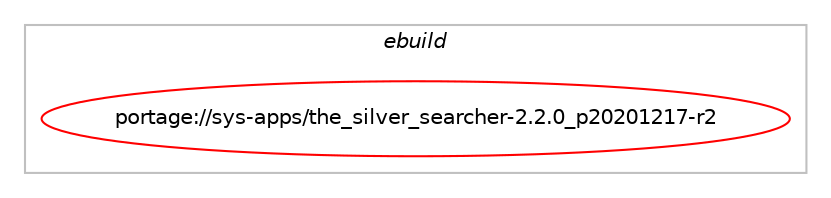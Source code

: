 digraph prolog {

# *************
# Graph options
# *************

newrank=true;
concentrate=true;
compound=true;
graph [rankdir=LR,fontname=Helvetica,fontsize=10,ranksep=1.5];#, ranksep=2.5, nodesep=0.2];
edge  [arrowhead=vee];
node  [fontname=Helvetica,fontsize=10];

# **********
# The ebuild
# **********

subgraph cluster_leftcol {
color=gray;
label=<<i>ebuild</i>>;
id [label="portage://sys-apps/the_silver_searcher-2.2.0_p20201217-r2", color=red, width=4, href="../sys-apps/the_silver_searcher-2.2.0_p20201217-r2.svg"];
}

# ****************
# The dependencies
# ****************

subgraph cluster_midcol {
color=gray;
label=<<i>dependencies</i>>;
subgraph cluster_compile {
fillcolor="#eeeeee";
style=filled;
label=<<i>compile</i>>;
# *** BEGIN UNKNOWN DEPENDENCY TYPE (TODO) ***
# id -> equal(use_conditional_group(positive,lzma,portage://sys-apps/the_silver_searcher-2.2.0_p20201217-r2,[package_dependency(portage://sys-apps/the_silver_searcher-2.2.0_p20201217-r2,install,no,app-arch,xz-utils,none,[,,],[],[])]))
# *** END UNKNOWN DEPENDENCY TYPE (TODO) ***

# *** BEGIN UNKNOWN DEPENDENCY TYPE (TODO) ***
# id -> equal(use_conditional_group(positive,test,portage://sys-apps/the_silver_searcher-2.2.0_p20201217-r2,[package_dependency(portage://sys-apps/the_silver_searcher-2.2.0_p20201217-r2,install,no,dev-util,cram,none,[,,],[],[]),package_dependency(portage://sys-apps/the_silver_searcher-2.2.0_p20201217-r2,install,no,dev-vcs,git,none,[,,],[],[])]))
# *** END UNKNOWN DEPENDENCY TYPE (TODO) ***

# *** BEGIN UNKNOWN DEPENDENCY TYPE (TODO) ***
# id -> equal(use_conditional_group(positive,zlib,portage://sys-apps/the_silver_searcher-2.2.0_p20201217-r2,[package_dependency(portage://sys-apps/the_silver_searcher-2.2.0_p20201217-r2,install,no,sys-libs,zlib,none,[,,],[],[])]))
# *** END UNKNOWN DEPENDENCY TYPE (TODO) ***

# *** BEGIN UNKNOWN DEPENDENCY TYPE (TODO) ***
# id -> equal(package_dependency(portage://sys-apps/the_silver_searcher-2.2.0_p20201217-r2,install,no,dev-libs,libpcre,none,[,,],[],[]))
# *** END UNKNOWN DEPENDENCY TYPE (TODO) ***

# *** BEGIN UNKNOWN DEPENDENCY TYPE (TODO) ***
# id -> equal(package_dependency(portage://sys-apps/the_silver_searcher-2.2.0_p20201217-r2,install,no,virtual,pkgconfig,none,[,,],[],[]))
# *** END UNKNOWN DEPENDENCY TYPE (TODO) ***

}
subgraph cluster_compileandrun {
fillcolor="#eeeeee";
style=filled;
label=<<i>compile and run</i>>;
}
subgraph cluster_run {
fillcolor="#eeeeee";
style=filled;
label=<<i>run</i>>;
# *** BEGIN UNKNOWN DEPENDENCY TYPE (TODO) ***
# id -> equal(use_conditional_group(positive,lzma,portage://sys-apps/the_silver_searcher-2.2.0_p20201217-r2,[package_dependency(portage://sys-apps/the_silver_searcher-2.2.0_p20201217-r2,run,no,app-arch,xz-utils,none,[,,],[],[])]))
# *** END UNKNOWN DEPENDENCY TYPE (TODO) ***

# *** BEGIN UNKNOWN DEPENDENCY TYPE (TODO) ***
# id -> equal(use_conditional_group(positive,zlib,portage://sys-apps/the_silver_searcher-2.2.0_p20201217-r2,[package_dependency(portage://sys-apps/the_silver_searcher-2.2.0_p20201217-r2,run,no,sys-libs,zlib,none,[,,],[],[])]))
# *** END UNKNOWN DEPENDENCY TYPE (TODO) ***

# *** BEGIN UNKNOWN DEPENDENCY TYPE (TODO) ***
# id -> equal(package_dependency(portage://sys-apps/the_silver_searcher-2.2.0_p20201217-r2,run,no,dev-libs,libpcre,none,[,,],[],[]))
# *** END UNKNOWN DEPENDENCY TYPE (TODO) ***

}
}

# **************
# The candidates
# **************

subgraph cluster_choices {
rank=same;
color=gray;
label=<<i>candidates</i>>;

}

}
